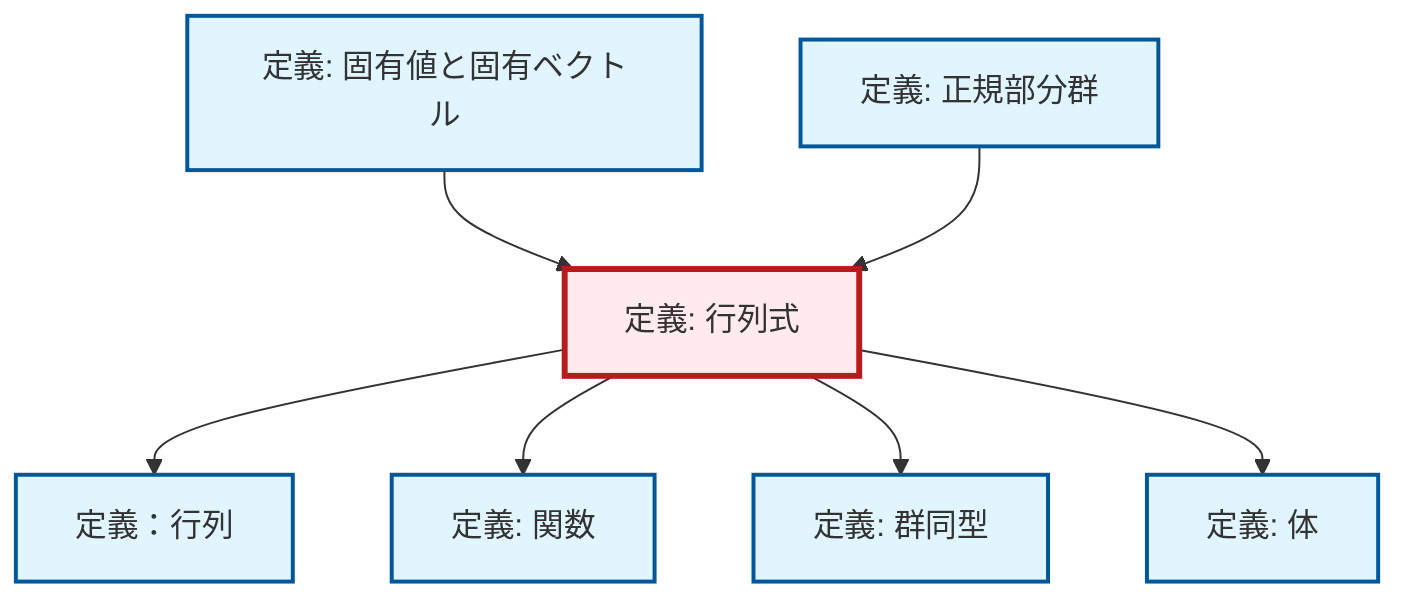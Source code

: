 graph TD
    classDef definition fill:#e1f5fe,stroke:#01579b,stroke-width:2px
    classDef theorem fill:#f3e5f5,stroke:#4a148c,stroke-width:2px
    classDef axiom fill:#fff3e0,stroke:#e65100,stroke-width:2px
    classDef example fill:#e8f5e9,stroke:#1b5e20,stroke-width:2px
    classDef current fill:#ffebee,stroke:#b71c1c,stroke-width:3px
    def-eigenvalue-eigenvector["定義: 固有値と固有ベクトル"]:::definition
    def-function["定義: 関数"]:::definition
    def-normal-subgroup["定義: 正規部分群"]:::definition
    def-isomorphism["定義: 群同型"]:::definition
    def-determinant["定義: 行列式"]:::definition
    def-field["定義: 体"]:::definition
    def-matrix["定義：行列"]:::definition
    def-determinant --> def-matrix
    def-eigenvalue-eigenvector --> def-determinant
    def-determinant --> def-function
    def-normal-subgroup --> def-determinant
    def-determinant --> def-isomorphism
    def-determinant --> def-field
    class def-determinant current